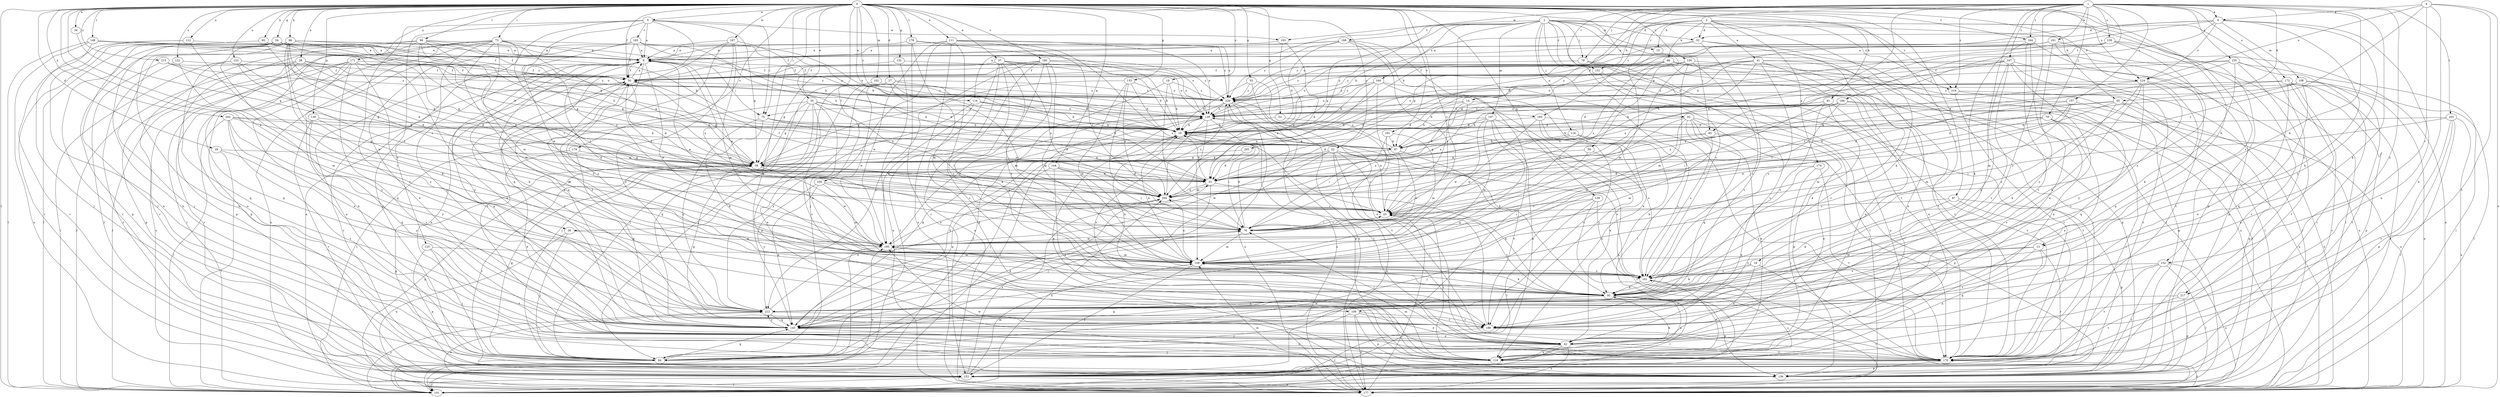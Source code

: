 strict digraph  {
0;
1;
2;
3;
4;
5;
6;
8;
13;
14;
15;
16;
18;
19;
22;
25;
27;
29;
32;
33;
34;
35;
37;
38;
39;
41;
42;
50;
53;
54;
55;
58;
59;
60;
65;
66;
67;
73;
75;
76;
78;
79;
82;
83;
84;
86;
87;
91;
92;
98;
100;
101;
102;
106;
107;
108;
109;
111;
112;
114;
116;
118;
122;
123;
124;
125;
126;
130;
132;
133;
136;
139;
144;
145;
148;
150;
151;
152;
153;
155;
157;
159;
160;
161;
164;
165;
166;
167;
168;
170;
171;
173;
174;
177;
178;
179;
180;
181;
183;
185;
186;
187;
191;
193;
195;
202;
204;
205;
212;
215;
217;
219;
220;
0 -> 5  [label=a];
0 -> 13  [label=b];
0 -> 18  [label=c];
0 -> 19  [label=c];
0 -> 22  [label=c];
0 -> 25  [label=c];
0 -> 27  [label=d];
0 -> 29  [label=d];
0 -> 34  [label=e];
0 -> 35  [label=e];
0 -> 37  [label=e];
0 -> 38  [label=e];
0 -> 39  [label=e];
0 -> 50  [label=f];
0 -> 53  [label=g];
0 -> 54  [label=g];
0 -> 55  [label=g];
0 -> 58  [label=g];
0 -> 60  [label=h];
0 -> 65  [label=h];
0 -> 73  [label=i];
0 -> 75  [label=i];
0 -> 86  [label=k];
0 -> 87  [label=k];
0 -> 91  [label=k];
0 -> 98  [label=l];
0 -> 100  [label=l];
0 -> 101  [label=l];
0 -> 102  [label=m];
0 -> 106  [label=m];
0 -> 111  [label=n];
0 -> 112  [label=n];
0 -> 114  [label=n];
0 -> 122  [label=o];
0 -> 123  [label=o];
0 -> 124  [label=o];
0 -> 130  [label=p];
0 -> 132  [label=p];
0 -> 133  [label=p];
0 -> 139  [label=q];
0 -> 144  [label=q];
0 -> 145  [label=q];
0 -> 148  [label=r];
0 -> 150  [label=r];
0 -> 164  [label=t];
0 -> 171  [label=u];
0 -> 178  [label=v];
0 -> 179  [label=v];
0 -> 180  [label=v];
0 -> 181  [label=v];
0 -> 183  [label=v];
0 -> 187  [label=w];
0 -> 202  [label=x];
0 -> 215  [label=z];
0 -> 217  [label=z];
1 -> 6  [label=a];
1 -> 13  [label=b];
1 -> 14  [label=b];
1 -> 65  [label=h];
1 -> 78  [label=j];
1 -> 79  [label=j];
1 -> 92  [label=k];
1 -> 106  [label=m];
1 -> 151  [label=r];
1 -> 155  [label=s];
1 -> 157  [label=s];
1 -> 159  [label=s];
1 -> 164  [label=t];
1 -> 165  [label=t];
1 -> 166  [label=t];
1 -> 167  [label=t];
1 -> 173  [label=u];
1 -> 183  [label=v];
1 -> 191  [label=w];
1 -> 193  [label=w];
1 -> 204  [label=x];
1 -> 205  [label=y];
1 -> 212  [label=y];
1 -> 217  [label=z];
1 -> 219  [label=z];
2 -> 15  [label=b];
2 -> 25  [label=c];
2 -> 32  [label=d];
2 -> 39  [label=e];
2 -> 59  [label=g];
2 -> 79  [label=j];
2 -> 82  [label=j];
2 -> 83  [label=j];
2 -> 107  [label=m];
2 -> 114  [label=n];
2 -> 116  [label=n];
2 -> 124  [label=o];
2 -> 151  [label=r];
2 -> 160  [label=s];
2 -> 161  [label=s];
2 -> 168  [label=t];
2 -> 170  [label=t];
2 -> 219  [label=z];
3 -> 15  [label=b];
3 -> 16  [label=b];
3 -> 32  [label=d];
3 -> 41  [label=e];
3 -> 59  [label=g];
3 -> 66  [label=h];
3 -> 92  [label=k];
3 -> 136  [label=p];
3 -> 151  [label=r];
3 -> 152  [label=r];
3 -> 174  [label=u];
3 -> 219  [label=z];
4 -> 6  [label=a];
4 -> 25  [label=c];
4 -> 42  [label=e];
4 -> 124  [label=o];
4 -> 152  [label=r];
4 -> 170  [label=t];
4 -> 177  [label=u];
5 -> 8  [label=a];
5 -> 59  [label=g];
5 -> 75  [label=i];
5 -> 136  [label=p];
5 -> 145  [label=q];
5 -> 177  [label=u];
5 -> 185  [label=v];
5 -> 186  [label=v];
5 -> 193  [label=w];
5 -> 195  [label=w];
6 -> 16  [label=b];
6 -> 32  [label=d];
6 -> 67  [label=h];
6 -> 83  [label=j];
6 -> 92  [label=k];
6 -> 108  [label=m];
6 -> 118  [label=n];
6 -> 124  [label=o];
6 -> 212  [label=y];
8 -> 50  [label=f];
8 -> 75  [label=i];
8 -> 92  [label=k];
8 -> 125  [label=o];
8 -> 161  [label=s];
8 -> 195  [label=w];
8 -> 204  [label=x];
8 -> 220  [label=z];
13 -> 109  [label=m];
13 -> 118  [label=n];
13 -> 153  [label=r];
13 -> 161  [label=s];
13 -> 186  [label=v];
14 -> 33  [label=d];
14 -> 67  [label=h];
14 -> 75  [label=i];
14 -> 170  [label=t];
14 -> 204  [label=x];
15 -> 109  [label=m];
15 -> 170  [label=t];
16 -> 67  [label=h];
16 -> 76  [label=i];
16 -> 84  [label=j];
18 -> 42  [label=e];
18 -> 92  [label=k];
18 -> 161  [label=s];
18 -> 170  [label=t];
19 -> 16  [label=b];
19 -> 76  [label=i];
19 -> 101  [label=l];
19 -> 220  [label=z];
22 -> 25  [label=c];
22 -> 59  [label=g];
22 -> 145  [label=q];
22 -> 161  [label=s];
22 -> 170  [label=t];
22 -> 177  [label=u];
22 -> 195  [label=w];
25 -> 8  [label=a];
25 -> 76  [label=i];
25 -> 126  [label=o];
27 -> 16  [label=b];
27 -> 33  [label=d];
27 -> 76  [label=i];
27 -> 84  [label=j];
27 -> 118  [label=n];
27 -> 136  [label=p];
27 -> 195  [label=w];
27 -> 220  [label=z];
29 -> 59  [label=g];
29 -> 101  [label=l];
29 -> 212  [label=y];
32 -> 8  [label=a];
32 -> 101  [label=l];
32 -> 118  [label=n];
32 -> 186  [label=v];
32 -> 220  [label=z];
33 -> 16  [label=b];
33 -> 50  [label=f];
33 -> 84  [label=j];
33 -> 92  [label=k];
33 -> 204  [label=x];
34 -> 59  [label=g];
35 -> 16  [label=b];
35 -> 59  [label=g];
35 -> 76  [label=i];
35 -> 84  [label=j];
35 -> 92  [label=k];
35 -> 101  [label=l];
35 -> 126  [label=o];
35 -> 145  [label=q];
35 -> 186  [label=v];
37 -> 16  [label=b];
37 -> 50  [label=f];
37 -> 101  [label=l];
37 -> 109  [label=m];
37 -> 126  [label=o];
37 -> 136  [label=p];
37 -> 161  [label=s];
37 -> 204  [label=x];
38 -> 33  [label=d];
38 -> 50  [label=f];
38 -> 101  [label=l];
38 -> 136  [label=p];
38 -> 145  [label=q];
38 -> 220  [label=z];
39 -> 84  [label=j];
39 -> 177  [label=u];
39 -> 195  [label=w];
41 -> 25  [label=c];
41 -> 33  [label=d];
41 -> 50  [label=f];
41 -> 126  [label=o];
41 -> 136  [label=p];
41 -> 153  [label=r];
41 -> 161  [label=s];
41 -> 177  [label=u];
41 -> 186  [label=v];
42 -> 76  [label=i];
42 -> 84  [label=j];
42 -> 101  [label=l];
42 -> 118  [label=n];
42 -> 170  [label=t];
42 -> 177  [label=u];
50 -> 8  [label=a];
50 -> 33  [label=d];
50 -> 59  [label=g];
50 -> 118  [label=n];
50 -> 145  [label=q];
50 -> 153  [label=r];
50 -> 220  [label=z];
53 -> 16  [label=b];
53 -> 161  [label=s];
54 -> 8  [label=a];
54 -> 50  [label=f];
54 -> 59  [label=g];
54 -> 84  [label=j];
54 -> 101  [label=l];
54 -> 118  [label=n];
54 -> 126  [label=o];
54 -> 212  [label=y];
55 -> 16  [label=b];
55 -> 42  [label=e];
55 -> 177  [label=u];
55 -> 220  [label=z];
58 -> 59  [label=g];
58 -> 76  [label=i];
58 -> 136  [label=p];
59 -> 33  [label=d];
59 -> 76  [label=i];
59 -> 126  [label=o];
59 -> 153  [label=r];
59 -> 195  [label=w];
60 -> 8  [label=a];
60 -> 16  [label=b];
60 -> 59  [label=g];
60 -> 153  [label=r];
65 -> 33  [label=d];
65 -> 92  [label=k];
65 -> 109  [label=m];
65 -> 126  [label=o];
65 -> 136  [label=p];
65 -> 177  [label=u];
66 -> 50  [label=f];
66 -> 118  [label=n];
66 -> 126  [label=o];
66 -> 170  [label=t];
66 -> 177  [label=u];
66 -> 195  [label=w];
66 -> 204  [label=x];
66 -> 220  [label=z];
67 -> 59  [label=g];
67 -> 186  [label=v];
67 -> 195  [label=w];
67 -> 220  [label=z];
73 -> 8  [label=a];
73 -> 16  [label=b];
73 -> 59  [label=g];
73 -> 76  [label=i];
73 -> 101  [label=l];
73 -> 109  [label=m];
73 -> 118  [label=n];
73 -> 136  [label=p];
73 -> 145  [label=q];
73 -> 153  [label=r];
73 -> 195  [label=w];
75 -> 16  [label=b];
75 -> 33  [label=d];
75 -> 92  [label=k];
75 -> 204  [label=x];
75 -> 212  [label=y];
76 -> 8  [label=a];
76 -> 16  [label=b];
76 -> 25  [label=c];
76 -> 109  [label=m];
76 -> 195  [label=w];
78 -> 16  [label=b];
78 -> 42  [label=e];
78 -> 67  [label=h];
78 -> 76  [label=i];
78 -> 153  [label=r];
78 -> 186  [label=v];
79 -> 50  [label=f];
79 -> 118  [label=n];
79 -> 186  [label=v];
82 -> 16  [label=b];
82 -> 76  [label=i];
82 -> 109  [label=m];
82 -> 118  [label=n];
82 -> 136  [label=p];
82 -> 145  [label=q];
82 -> 161  [label=s];
82 -> 170  [label=t];
83 -> 42  [label=e];
83 -> 59  [label=g];
83 -> 67  [label=h];
83 -> 109  [label=m];
84 -> 8  [label=a];
84 -> 33  [label=d];
84 -> 59  [label=g];
84 -> 145  [label=q];
86 -> 8  [label=a];
86 -> 25  [label=c];
86 -> 33  [label=d];
86 -> 59  [label=g];
86 -> 67  [label=h];
86 -> 92  [label=k];
86 -> 118  [label=n];
86 -> 126  [label=o];
86 -> 136  [label=p];
86 -> 153  [label=r];
86 -> 195  [label=w];
87 -> 25  [label=c];
87 -> 92  [label=k];
87 -> 136  [label=p];
87 -> 170  [label=t];
91 -> 76  [label=i];
91 -> 92  [label=k];
91 -> 126  [label=o];
91 -> 161  [label=s];
91 -> 170  [label=t];
92 -> 16  [label=b];
92 -> 25  [label=c];
92 -> 50  [label=f];
92 -> 101  [label=l];
92 -> 118  [label=n];
92 -> 136  [label=p];
92 -> 145  [label=q];
92 -> 212  [label=y];
98 -> 8  [label=a];
98 -> 16  [label=b];
98 -> 25  [label=c];
98 -> 50  [label=f];
98 -> 59  [label=g];
98 -> 84  [label=j];
98 -> 118  [label=n];
98 -> 136  [label=p];
98 -> 204  [label=x];
100 -> 25  [label=c];
100 -> 109  [label=m];
100 -> 145  [label=q];
100 -> 204  [label=x];
100 -> 212  [label=y];
101 -> 153  [label=r];
101 -> 195  [label=w];
101 -> 204  [label=x];
101 -> 212  [label=y];
102 -> 84  [label=j];
102 -> 220  [label=z];
106 -> 42  [label=e];
106 -> 84  [label=j];
106 -> 136  [label=p];
106 -> 177  [label=u];
106 -> 186  [label=v];
107 -> 16  [label=b];
107 -> 33  [label=d];
107 -> 109  [label=m];
107 -> 118  [label=n];
107 -> 145  [label=q];
107 -> 177  [label=u];
107 -> 195  [label=w];
108 -> 33  [label=d];
108 -> 67  [label=h];
108 -> 101  [label=l];
108 -> 145  [label=q];
108 -> 170  [label=t];
108 -> 220  [label=z];
109 -> 16  [label=b];
109 -> 50  [label=f];
109 -> 92  [label=k];
109 -> 153  [label=r];
109 -> 161  [label=s];
109 -> 204  [label=x];
111 -> 8  [label=a];
111 -> 25  [label=c];
111 -> 84  [label=j];
111 -> 126  [label=o];
111 -> 170  [label=t];
111 -> 177  [label=u];
111 -> 195  [label=w];
111 -> 204  [label=x];
111 -> 220  [label=z];
112 -> 8  [label=a];
112 -> 118  [label=n];
112 -> 153  [label=r];
112 -> 161  [label=s];
114 -> 16  [label=b];
114 -> 67  [label=h];
114 -> 126  [label=o];
114 -> 195  [label=w];
114 -> 212  [label=y];
116 -> 67  [label=h];
116 -> 92  [label=k];
116 -> 161  [label=s];
116 -> 204  [label=x];
118 -> 25  [label=c];
118 -> 92  [label=k];
118 -> 109  [label=m];
118 -> 126  [label=o];
118 -> 195  [label=w];
122 -> 50  [label=f];
122 -> 153  [label=r];
122 -> 212  [label=y];
123 -> 25  [label=c];
123 -> 33  [label=d];
123 -> 50  [label=f];
123 -> 101  [label=l];
123 -> 145  [label=q];
124 -> 92  [label=k];
124 -> 145  [label=q];
124 -> 161  [label=s];
124 -> 186  [label=v];
124 -> 204  [label=x];
124 -> 212  [label=y];
124 -> 220  [label=z];
125 -> 84  [label=j];
125 -> 109  [label=m];
125 -> 136  [label=p];
125 -> 170  [label=t];
126 -> 16  [label=b];
126 -> 92  [label=k];
126 -> 101  [label=l];
126 -> 109  [label=m];
126 -> 145  [label=q];
126 -> 170  [label=t];
126 -> 186  [label=v];
130 -> 16  [label=b];
130 -> 145  [label=q];
130 -> 153  [label=r];
130 -> 195  [label=w];
132 -> 50  [label=f];
132 -> 126  [label=o];
132 -> 177  [label=u];
133 -> 16  [label=b];
133 -> 59  [label=g];
133 -> 76  [label=i];
133 -> 109  [label=m];
133 -> 204  [label=x];
133 -> 220  [label=z];
136 -> 195  [label=w];
139 -> 25  [label=c];
139 -> 84  [label=j];
139 -> 101  [label=l];
139 -> 161  [label=s];
139 -> 170  [label=t];
144 -> 33  [label=d];
144 -> 42  [label=e];
144 -> 76  [label=i];
144 -> 145  [label=q];
144 -> 161  [label=s];
145 -> 16  [label=b];
145 -> 42  [label=e];
145 -> 76  [label=i];
145 -> 118  [label=n];
145 -> 212  [label=y];
148 -> 8  [label=a];
148 -> 67  [label=h];
148 -> 84  [label=j];
148 -> 101  [label=l];
148 -> 177  [label=u];
148 -> 220  [label=z];
150 -> 50  [label=f];
150 -> 76  [label=i];
150 -> 101  [label=l];
150 -> 109  [label=m];
150 -> 161  [label=s];
150 -> 220  [label=z];
151 -> 33  [label=d];
151 -> 101  [label=l];
151 -> 177  [label=u];
152 -> 101  [label=l];
152 -> 145  [label=q];
152 -> 153  [label=r];
152 -> 161  [label=s];
152 -> 170  [label=t];
152 -> 177  [label=u];
153 -> 59  [label=g];
153 -> 101  [label=l];
153 -> 109  [label=m];
153 -> 161  [label=s];
153 -> 177  [label=u];
153 -> 204  [label=x];
155 -> 25  [label=c];
155 -> 50  [label=f];
155 -> 92  [label=k];
155 -> 101  [label=l];
155 -> 126  [label=o];
155 -> 153  [label=r];
155 -> 170  [label=t];
157 -> 33  [label=d];
157 -> 109  [label=m];
157 -> 126  [label=o];
157 -> 177  [label=u];
157 -> 195  [label=w];
159 -> 8  [label=a];
159 -> 16  [label=b];
159 -> 33  [label=d];
159 -> 153  [label=r];
159 -> 161  [label=s];
159 -> 177  [label=u];
160 -> 16  [label=b];
160 -> 76  [label=i];
160 -> 84  [label=j];
160 -> 101  [label=l];
160 -> 126  [label=o];
160 -> 204  [label=x];
160 -> 220  [label=z];
161 -> 92  [label=k];
161 -> 118  [label=n];
164 -> 8  [label=a];
164 -> 42  [label=e];
164 -> 92  [label=k];
164 -> 170  [label=t];
164 -> 186  [label=v];
165 -> 16  [label=b];
165 -> 76  [label=i];
165 -> 101  [label=l];
165 -> 136  [label=p];
165 -> 170  [label=t];
165 -> 177  [label=u];
166 -> 16  [label=b];
166 -> 25  [label=c];
166 -> 67  [label=h];
166 -> 126  [label=o];
166 -> 145  [label=q];
166 -> 177  [label=u];
166 -> 204  [label=x];
167 -> 50  [label=f];
167 -> 101  [label=l];
167 -> 118  [label=n];
167 -> 153  [label=r];
167 -> 186  [label=v];
167 -> 204  [label=x];
167 -> 212  [label=y];
167 -> 220  [label=z];
168 -> 8  [label=a];
168 -> 16  [label=b];
168 -> 50  [label=f];
168 -> 76  [label=i];
168 -> 118  [label=n];
168 -> 153  [label=r];
168 -> 220  [label=z];
170 -> 136  [label=p];
170 -> 153  [label=r];
171 -> 42  [label=e];
171 -> 50  [label=f];
171 -> 92  [label=k];
171 -> 101  [label=l];
171 -> 145  [label=q];
171 -> 153  [label=r];
171 -> 177  [label=u];
171 -> 212  [label=y];
173 -> 42  [label=e];
173 -> 59  [label=g];
173 -> 101  [label=l];
173 -> 118  [label=n];
173 -> 126  [label=o];
173 -> 136  [label=p];
173 -> 153  [label=r];
173 -> 177  [label=u];
173 -> 220  [label=z];
174 -> 33  [label=d];
174 -> 42  [label=e];
174 -> 84  [label=j];
174 -> 170  [label=t];
177 -> 25  [label=c];
177 -> 59  [label=g];
177 -> 109  [label=m];
177 -> 170  [label=t];
177 -> 220  [label=z];
178 -> 8  [label=a];
178 -> 109  [label=m];
178 -> 126  [label=o];
178 -> 153  [label=r];
178 -> 220  [label=z];
179 -> 42  [label=e];
179 -> 59  [label=g];
179 -> 145  [label=q];
180 -> 16  [label=b];
180 -> 50  [label=f];
180 -> 59  [label=g];
180 -> 92  [label=k];
180 -> 109  [label=m];
180 -> 161  [label=s];
180 -> 177  [label=u];
180 -> 212  [label=y];
180 -> 220  [label=z];
181 -> 25  [label=c];
181 -> 67  [label=h];
181 -> 76  [label=i];
181 -> 109  [label=m];
183 -> 16  [label=b];
183 -> 42  [label=e];
183 -> 170  [label=t];
183 -> 186  [label=v];
183 -> 195  [label=w];
185 -> 8  [label=a];
185 -> 16  [label=b];
185 -> 42  [label=e];
185 -> 50  [label=f];
185 -> 67  [label=h];
185 -> 126  [label=o];
185 -> 177  [label=u];
185 -> 204  [label=x];
186 -> 8  [label=a];
186 -> 25  [label=c];
186 -> 50  [label=f];
186 -> 59  [label=g];
186 -> 101  [label=l];
186 -> 170  [label=t];
187 -> 8  [label=a];
187 -> 33  [label=d];
187 -> 109  [label=m];
187 -> 145  [label=q];
187 -> 170  [label=t];
187 -> 212  [label=y];
191 -> 8  [label=a];
191 -> 59  [label=g];
191 -> 101  [label=l];
191 -> 136  [label=p];
191 -> 212  [label=y];
191 -> 220  [label=z];
193 -> 8  [label=a];
193 -> 33  [label=d];
193 -> 204  [label=x];
195 -> 8  [label=a];
195 -> 101  [label=l];
195 -> 109  [label=m];
195 -> 204  [label=x];
202 -> 16  [label=b];
202 -> 59  [label=g];
202 -> 67  [label=h];
202 -> 101  [label=l];
202 -> 170  [label=t];
202 -> 186  [label=v];
202 -> 212  [label=y];
204 -> 25  [label=c];
204 -> 50  [label=f];
204 -> 220  [label=z];
205 -> 33  [label=d];
205 -> 59  [label=g];
212 -> 8  [label=a];
212 -> 145  [label=q];
212 -> 177  [label=u];
212 -> 186  [label=v];
212 -> 204  [label=x];
215 -> 50  [label=f];
215 -> 59  [label=g];
215 -> 153  [label=r];
215 -> 220  [label=z];
217 -> 136  [label=p];
217 -> 170  [label=t];
217 -> 212  [label=y];
219 -> 101  [label=l];
219 -> 136  [label=p];
219 -> 170  [label=t];
220 -> 126  [label=o];
220 -> 136  [label=p];
220 -> 170  [label=t];
220 -> 177  [label=u];
220 -> 195  [label=w];
}
